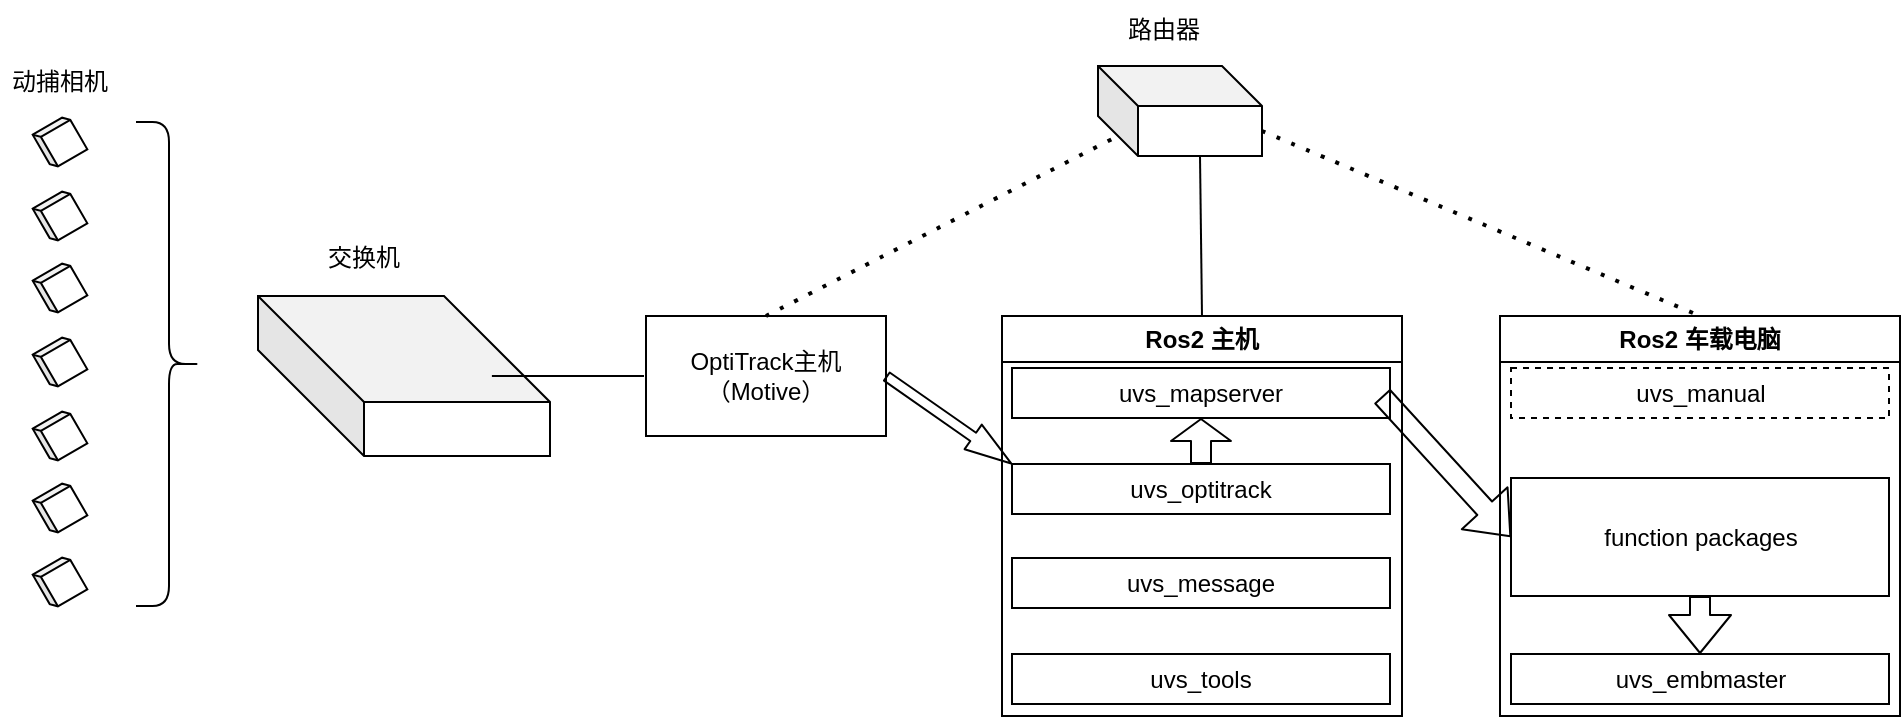 <mxfile>
    <diagram id="vy3ilFzBJYP-rw148ibW" name="Page-1">
        <mxGraphModel dx="1291" dy="532" grid="0" gridSize="10" guides="1" tooltips="1" connect="1" arrows="1" fold="1" page="1" pageScale="1" pageWidth="1600" pageHeight="1200" math="0" shadow="0">
            <root>
                <mxCell id="0"/>
                <mxCell id="1" parent="0"/>
                <mxCell id="6" value="" style="shape=cube;whiteSpace=wrap;html=1;boundedLbl=1;backgroundOutline=1;darkOpacity=0.05;darkOpacity2=0.1;size=53;" vertex="1" parent="1">
                    <mxGeometry x="317" y="330" width="146" height="80" as="geometry"/>
                </mxCell>
                <mxCell id="8" value="" style="shape=cube;whiteSpace=wrap;html=1;boundedLbl=1;backgroundOutline=1;darkOpacity=0.05;darkOpacity2=0.1;size=3;rotation=-30;" vertex="1" parent="1">
                    <mxGeometry x="208" y="243" width="20" height="20" as="geometry"/>
                </mxCell>
                <mxCell id="9" value="" style="shape=cube;whiteSpace=wrap;html=1;boundedLbl=1;backgroundOutline=1;darkOpacity=0.05;darkOpacity2=0.1;size=3;rotation=-30;" vertex="1" parent="1">
                    <mxGeometry x="208" y="280" width="20" height="20" as="geometry"/>
                </mxCell>
                <mxCell id="10" value="" style="shape=cube;whiteSpace=wrap;html=1;boundedLbl=1;backgroundOutline=1;darkOpacity=0.05;darkOpacity2=0.1;size=3;rotation=-30;" vertex="1" parent="1">
                    <mxGeometry x="208" y="316" width="20" height="20" as="geometry"/>
                </mxCell>
                <mxCell id="11" value="" style="shape=cube;whiteSpace=wrap;html=1;boundedLbl=1;backgroundOutline=1;darkOpacity=0.05;darkOpacity2=0.1;size=3;rotation=-30;" vertex="1" parent="1">
                    <mxGeometry x="208" y="353" width="20" height="20" as="geometry"/>
                </mxCell>
                <mxCell id="12" value="" style="shape=cube;whiteSpace=wrap;html=1;boundedLbl=1;backgroundOutline=1;darkOpacity=0.05;darkOpacity2=0.1;size=3;rotation=-30;" vertex="1" parent="1">
                    <mxGeometry x="208" y="390" width="20" height="20" as="geometry"/>
                </mxCell>
                <mxCell id="13" value="" style="shape=cube;whiteSpace=wrap;html=1;boundedLbl=1;backgroundOutline=1;darkOpacity=0.05;darkOpacity2=0.1;size=3;rotation=-30;" vertex="1" parent="1">
                    <mxGeometry x="208" y="426" width="20" height="20" as="geometry"/>
                </mxCell>
                <mxCell id="14" value="" style="shape=cube;whiteSpace=wrap;html=1;boundedLbl=1;backgroundOutline=1;darkOpacity=0.05;darkOpacity2=0.1;size=3;rotation=-30;" vertex="1" parent="1">
                    <mxGeometry x="208" y="463" width="20" height="20" as="geometry"/>
                </mxCell>
                <mxCell id="18" value="" style="shape=curlyBracket;whiteSpace=wrap;html=1;rounded=1;flipH=1;labelPosition=right;verticalLabelPosition=middle;align=left;verticalAlign=middle;size=0.5;" vertex="1" parent="1">
                    <mxGeometry x="256" y="243" width="33" height="242" as="geometry"/>
                </mxCell>
                <mxCell id="19" value="动捕相机" style="text;html=1;strokeColor=none;fillColor=none;align=center;verticalAlign=middle;whiteSpace=wrap;rounded=0;" vertex="1" parent="1">
                    <mxGeometry x="188" y="208" width="60" height="30" as="geometry"/>
                </mxCell>
                <mxCell id="20" value="交换机" style="text;html=1;strokeColor=none;fillColor=none;align=center;verticalAlign=middle;whiteSpace=wrap;rounded=0;" vertex="1" parent="1">
                    <mxGeometry x="340" y="296" width="60" height="30" as="geometry"/>
                </mxCell>
                <mxCell id="21" value="" style="endArrow=none;html=1;curved=1;exitX=0.801;exitY=0.5;exitDx=0;exitDy=0;exitPerimeter=0;entryX=0;entryY=0.5;entryDx=0;entryDy=0;" edge="1" parent="1" source="6">
                    <mxGeometry width="50" height="50" relative="1" as="geometry">
                        <mxPoint x="517" y="342" as="sourcePoint"/>
                        <mxPoint x="510" y="370" as="targetPoint"/>
                    </mxGeometry>
                </mxCell>
                <mxCell id="24" value="OptiTrack主机&lt;br&gt;（Motive）" style="rounded=0;whiteSpace=wrap;html=1;" vertex="1" parent="1">
                    <mxGeometry x="511" y="340" width="120" height="60" as="geometry"/>
                </mxCell>
                <mxCell id="25" value="" style="shape=cube;whiteSpace=wrap;html=1;boundedLbl=1;backgroundOutline=1;darkOpacity=0.05;darkOpacity2=0.1;" vertex="1" parent="1">
                    <mxGeometry x="737" y="215" width="82" height="45" as="geometry"/>
                </mxCell>
                <mxCell id="26" value="路由器" style="text;html=1;strokeColor=none;fillColor=none;align=center;verticalAlign=middle;whiteSpace=wrap;rounded=0;" vertex="1" parent="1">
                    <mxGeometry x="740" y="182" width="60" height="30" as="geometry"/>
                </mxCell>
                <mxCell id="27" value="" style="endArrow=none;dashed=1;html=1;dashPattern=1 3;strokeWidth=2;curved=1;exitX=0.5;exitY=0;exitDx=0;exitDy=0;entryX=0;entryY=0;entryDx=10;entryDy=35;entryPerimeter=0;" edge="1" parent="1" source="24" target="25">
                    <mxGeometry width="50" height="50" relative="1" as="geometry">
                        <mxPoint x="584" y="297" as="sourcePoint"/>
                        <mxPoint x="634" y="247" as="targetPoint"/>
                    </mxGeometry>
                </mxCell>
                <mxCell id="28" value="Ros2 主机" style="swimlane;whiteSpace=wrap;html=1;" vertex="1" parent="1">
                    <mxGeometry x="689" y="340" width="200" height="200" as="geometry"/>
                </mxCell>
                <mxCell id="29" value="uvs_mapserver" style="rounded=0;whiteSpace=wrap;html=1;" vertex="1" parent="28">
                    <mxGeometry x="5" y="26" width="189" height="25" as="geometry"/>
                </mxCell>
                <mxCell id="30" value="uvs_optitrack" style="rounded=0;whiteSpace=wrap;html=1;" vertex="1" parent="28">
                    <mxGeometry x="5" y="74" width="189" height="25" as="geometry"/>
                </mxCell>
                <mxCell id="31" value="uvs_message" style="rounded=0;whiteSpace=wrap;html=1;" vertex="1" parent="28">
                    <mxGeometry x="5" y="121" width="189" height="25" as="geometry"/>
                </mxCell>
                <mxCell id="32" value="uvs_tools" style="rounded=0;whiteSpace=wrap;html=1;" vertex="1" parent="28">
                    <mxGeometry x="5" y="169" width="189" height="25" as="geometry"/>
                </mxCell>
                <mxCell id="46" value="" style="shape=flexArrow;endArrow=classic;html=1;curved=1;entryX=0.5;entryY=1;entryDx=0;entryDy=0;exitX=0.5;exitY=0;exitDx=0;exitDy=0;endWidth=19;endSize=3.33;" edge="1" parent="28" source="30" target="29">
                    <mxGeometry width="50" height="50" relative="1" as="geometry">
                        <mxPoint x="94" y="102" as="sourcePoint"/>
                        <mxPoint x="144" y="52" as="targetPoint"/>
                    </mxGeometry>
                </mxCell>
                <mxCell id="33" value="" style="shape=flexArrow;endArrow=classic;html=1;curved=1;exitX=1;exitY=0.5;exitDx=0;exitDy=0;entryX=0;entryY=0;entryDx=0;entryDy=0;width=5;endSize=7.39;endWidth=9;" edge="1" parent="1" source="24" target="30">
                    <mxGeometry width="50" height="50" relative="1" as="geometry">
                        <mxPoint x="631" y="366" as="sourcePoint"/>
                        <mxPoint x="681" y="316" as="targetPoint"/>
                    </mxGeometry>
                </mxCell>
                <mxCell id="34" value="" style="endArrow=none;html=1;curved=1;exitX=0.5;exitY=0;exitDx=0;exitDy=0;entryX=0;entryY=0;entryDx=51;entryDy=45;entryPerimeter=0;" edge="1" parent="1" source="28" target="25">
                    <mxGeometry width="50" height="50" relative="1" as="geometry">
                        <mxPoint x="794" y="276" as="sourcePoint"/>
                        <mxPoint x="844" y="226" as="targetPoint"/>
                    </mxGeometry>
                </mxCell>
                <mxCell id="35" value="Ros2 车载电脑" style="swimlane;whiteSpace=wrap;html=1;" vertex="1" parent="1">
                    <mxGeometry x="938" y="340" width="200" height="200" as="geometry"/>
                </mxCell>
                <mxCell id="42" value="uvs_manual" style="rounded=0;whiteSpace=wrap;html=1;dashed=1;" vertex="1" parent="35">
                    <mxGeometry x="5.5" y="26" width="189" height="25" as="geometry"/>
                </mxCell>
                <mxCell id="43" value="function packages" style="rounded=0;whiteSpace=wrap;html=1;" vertex="1" parent="35">
                    <mxGeometry x="5.5" y="81" width="189" height="59" as="geometry"/>
                </mxCell>
                <mxCell id="45" value="uvs_embmaster" style="rounded=0;whiteSpace=wrap;html=1;" vertex="1" parent="35">
                    <mxGeometry x="5.5" y="169" width="189" height="25" as="geometry"/>
                </mxCell>
                <mxCell id="48" value="" style="shape=flexArrow;endArrow=classic;html=1;curved=1;exitX=0.5;exitY=1;exitDx=0;exitDy=0;entryX=0.5;entryY=0;entryDx=0;entryDy=0;" edge="1" parent="35" source="43" target="45">
                    <mxGeometry width="50" height="50" relative="1" as="geometry">
                        <mxPoint x="298" y="162" as="sourcePoint"/>
                        <mxPoint x="348" y="112" as="targetPoint"/>
                    </mxGeometry>
                </mxCell>
                <mxCell id="37" value="" style="endArrow=none;dashed=1;html=1;dashPattern=1 3;strokeWidth=2;curved=1;exitX=0;exitY=0;exitDx=82;exitDy=32.5;exitPerimeter=0;entryX=0.5;entryY=0;entryDx=0;entryDy=0;" edge="1" parent="1" source="25" target="35">
                    <mxGeometry width="50" height="50" relative="1" as="geometry">
                        <mxPoint x="851" y="287" as="sourcePoint"/>
                        <mxPoint x="901" y="237" as="targetPoint"/>
                    </mxGeometry>
                </mxCell>
                <mxCell id="47" value="" style="shape=flexArrow;endArrow=classic;html=1;curved=1;entryX=0;entryY=0.5;entryDx=0;entryDy=0;" edge="1" parent="1" target="43">
                    <mxGeometry width="50" height="50" relative="1" as="geometry">
                        <mxPoint x="879" y="380" as="sourcePoint"/>
                        <mxPoint x="935" y="326" as="targetPoint"/>
                    </mxGeometry>
                </mxCell>
            </root>
        </mxGraphModel>
    </diagram>
</mxfile>